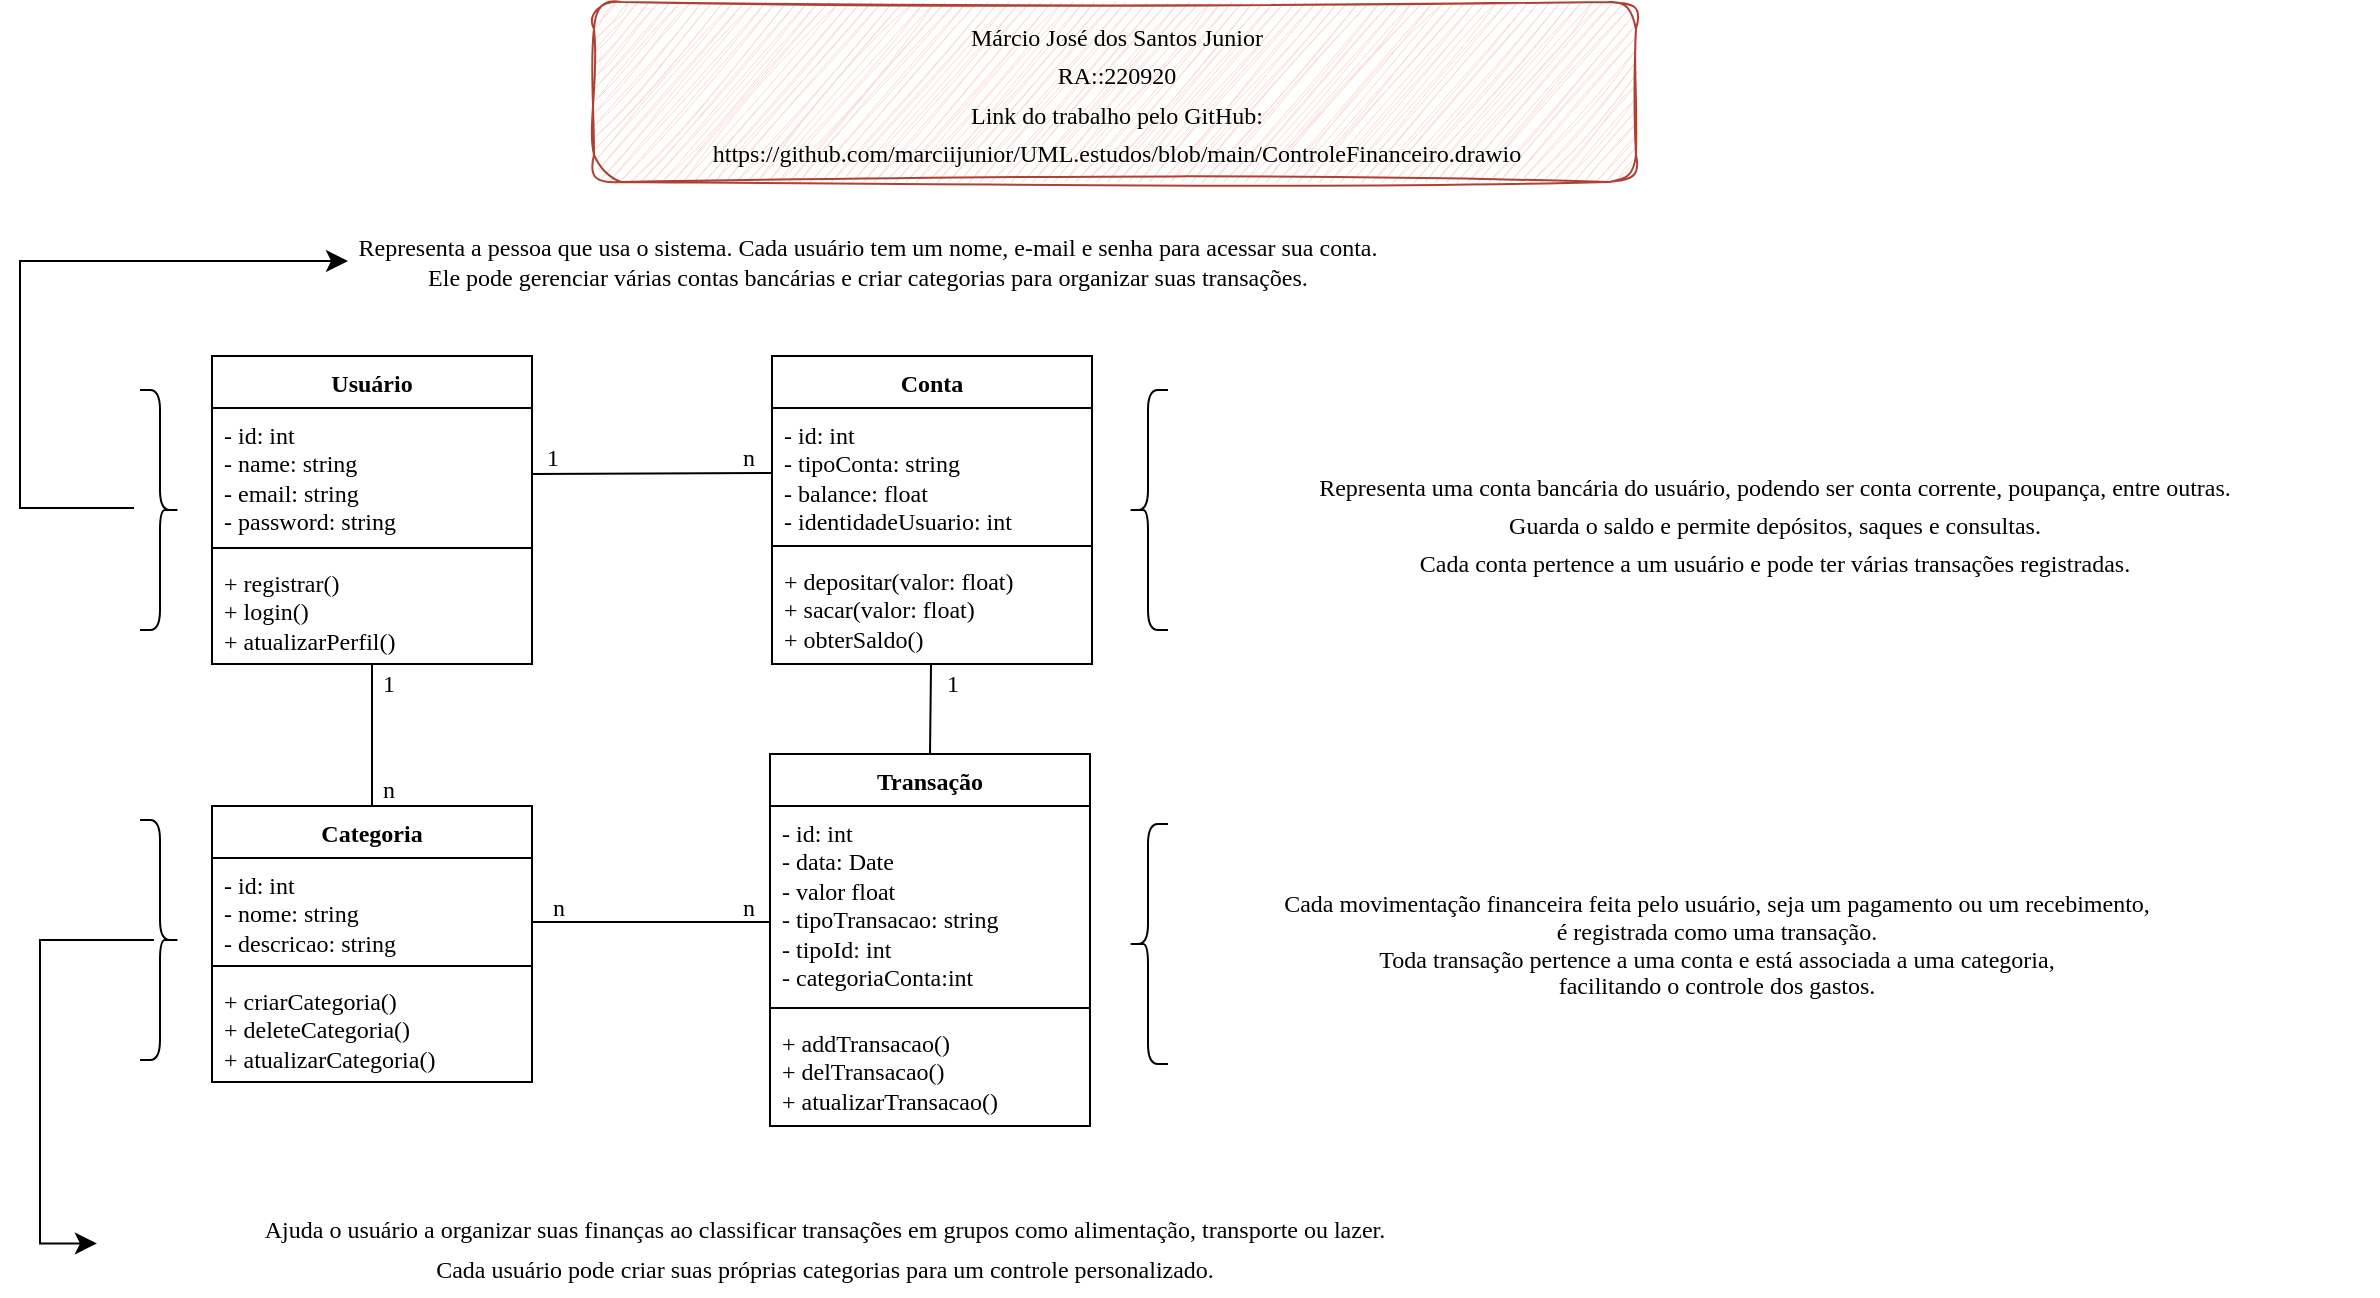 <mxfile version="26.2.4">
  <diagram name="Página-1" id="PDsGdEErVvbZMiDO9IGA">
    <mxGraphModel dx="2159" dy="1494" grid="0" gridSize="10" guides="1" tooltips="1" connect="1" arrows="1" fold="1" page="0" pageScale="1" pageWidth="827" pageHeight="1169" math="0" shadow="0">
      <root>
        <mxCell id="0" />
        <mxCell id="1" parent="0" />
        <mxCell id="iGtVHumseN7Qcksza_Og-1" value="Usuário" style="swimlane;fontStyle=1;align=center;verticalAlign=top;childLayout=stackLayout;horizontal=1;startSize=26;horizontalStack=0;resizeParent=1;resizeParentMax=0;resizeLast=0;collapsible=1;marginBottom=0;whiteSpace=wrap;html=1;fontFamily=Verdana;" vertex="1" parent="1">
          <mxGeometry x="-80" y="47" width="160" height="154" as="geometry" />
        </mxCell>
        <mxCell id="iGtVHumseN7Qcksza_Og-2" value="- id: int&lt;div&gt;- name: string&lt;/div&gt;&lt;div&gt;- email: string&lt;/div&gt;&lt;div&gt;- password: string&lt;/div&gt;" style="text;strokeColor=none;fillColor=none;align=left;verticalAlign=top;spacingLeft=4;spacingRight=4;overflow=hidden;rotatable=0;points=[[0,0.5],[1,0.5]];portConstraint=eastwest;whiteSpace=wrap;html=1;fontFamily=Verdana;" vertex="1" parent="iGtVHumseN7Qcksza_Og-1">
          <mxGeometry y="26" width="160" height="66" as="geometry" />
        </mxCell>
        <mxCell id="iGtVHumseN7Qcksza_Og-3" value="" style="line;strokeWidth=1;fillColor=none;align=left;verticalAlign=middle;spacingTop=-1;spacingLeft=3;spacingRight=3;rotatable=0;labelPosition=right;points=[];portConstraint=eastwest;strokeColor=inherit;fontFamily=Verdana;" vertex="1" parent="iGtVHumseN7Qcksza_Og-1">
          <mxGeometry y="92" width="160" height="8" as="geometry" />
        </mxCell>
        <mxCell id="iGtVHumseN7Qcksza_Og-4" value="+ registrar()&lt;div&gt;+ login()&lt;/div&gt;&lt;div&gt;+ atualizarPerfil()&lt;/div&gt;" style="text;strokeColor=none;fillColor=none;align=left;verticalAlign=top;spacingLeft=4;spacingRight=4;overflow=hidden;rotatable=0;points=[[0,0.5],[1,0.5]];portConstraint=eastwest;whiteSpace=wrap;html=1;fontFamily=Verdana;" vertex="1" parent="iGtVHumseN7Qcksza_Og-1">
          <mxGeometry y="100" width="160" height="54" as="geometry" />
        </mxCell>
        <mxCell id="iGtVHumseN7Qcksza_Og-9" value="Conta" style="swimlane;fontStyle=1;align=center;verticalAlign=top;childLayout=stackLayout;horizontal=1;startSize=26;horizontalStack=0;resizeParent=1;resizeParentMax=0;resizeLast=0;collapsible=1;marginBottom=0;whiteSpace=wrap;html=1;fontFamily=Verdana;" vertex="1" parent="1">
          <mxGeometry x="200" y="47" width="160" height="154" as="geometry" />
        </mxCell>
        <mxCell id="iGtVHumseN7Qcksza_Og-10" value="- id: int&lt;div&gt;- tipoConta: string&lt;/div&gt;&lt;div&gt;- balance: float&lt;/div&gt;&lt;div&gt;- identidadeUsuario: int&lt;/div&gt;" style="text;strokeColor=none;fillColor=none;align=left;verticalAlign=top;spacingLeft=4;spacingRight=4;overflow=hidden;rotatable=0;points=[[0,0.5],[1,0.5]];portConstraint=eastwest;whiteSpace=wrap;html=1;fontFamily=Verdana;" vertex="1" parent="iGtVHumseN7Qcksza_Og-9">
          <mxGeometry y="26" width="160" height="65" as="geometry" />
        </mxCell>
        <mxCell id="iGtVHumseN7Qcksza_Og-11" value="" style="line;strokeWidth=1;fillColor=none;align=left;verticalAlign=middle;spacingTop=-1;spacingLeft=3;spacingRight=3;rotatable=0;labelPosition=right;points=[];portConstraint=eastwest;strokeColor=inherit;fontFamily=Verdana;" vertex="1" parent="iGtVHumseN7Qcksza_Og-9">
          <mxGeometry y="91" width="160" height="8" as="geometry" />
        </mxCell>
        <mxCell id="iGtVHumseN7Qcksza_Og-12" value="+ depositar(valor: float)&lt;div&gt;+ sacar(valor: float)&lt;/div&gt;&lt;div&gt;+ obterSaldo()&lt;/div&gt;" style="text;strokeColor=none;fillColor=none;align=left;verticalAlign=top;spacingLeft=4;spacingRight=4;overflow=hidden;rotatable=0;points=[[0,0.5],[1,0.5]];portConstraint=eastwest;whiteSpace=wrap;html=1;fontFamily=Verdana;" vertex="1" parent="iGtVHumseN7Qcksza_Og-9">
          <mxGeometry y="99" width="160" height="55" as="geometry" />
        </mxCell>
        <mxCell id="iGtVHumseN7Qcksza_Og-17" value="Transação" style="swimlane;fontStyle=1;align=center;verticalAlign=top;childLayout=stackLayout;horizontal=1;startSize=26;horizontalStack=0;resizeParent=1;resizeParentMax=0;resizeLast=0;collapsible=1;marginBottom=0;whiteSpace=wrap;html=1;fontFamily=Verdana;" vertex="1" parent="1">
          <mxGeometry x="199" y="246" width="160" height="186" as="geometry" />
        </mxCell>
        <mxCell id="iGtVHumseN7Qcksza_Og-18" value="- id: int&lt;div&gt;- data: Date&lt;/div&gt;&lt;div&gt;- valor float&lt;/div&gt;&lt;div&gt;- tipoTransacao&lt;span style=&quot;background-color: transparent; color: light-dark(rgb(0, 0, 0), rgb(255, 255, 255));&quot;&gt;: string&lt;/span&gt;&lt;/div&gt;&lt;div&gt;- tipoId: int&lt;/div&gt;&lt;div&gt;&lt;span style=&quot;background-color: transparent; color: light-dark(rgb(0, 0, 0), rgb(255, 255, 255));&quot;&gt;- categoriaConta:int&lt;/span&gt;&lt;/div&gt;&lt;div&gt;&lt;br&gt;&lt;/div&gt;" style="text;strokeColor=none;fillColor=none;align=left;verticalAlign=top;spacingLeft=4;spacingRight=4;overflow=hidden;rotatable=0;points=[[0,0.5],[1,0.5]];portConstraint=eastwest;whiteSpace=wrap;html=1;fontFamily=Verdana;" vertex="1" parent="iGtVHumseN7Qcksza_Og-17">
          <mxGeometry y="26" width="160" height="97" as="geometry" />
        </mxCell>
        <mxCell id="iGtVHumseN7Qcksza_Og-19" value="" style="line;strokeWidth=1;fillColor=none;align=left;verticalAlign=middle;spacingTop=-1;spacingLeft=3;spacingRight=3;rotatable=0;labelPosition=right;points=[];portConstraint=eastwest;strokeColor=inherit;fontFamily=Verdana;" vertex="1" parent="iGtVHumseN7Qcksza_Og-17">
          <mxGeometry y="123" width="160" height="8" as="geometry" />
        </mxCell>
        <mxCell id="iGtVHumseN7Qcksza_Og-20" value="+ addTransacao()&lt;div&gt;+ delTransacao()&lt;/div&gt;&lt;div&gt;+ atualizarTransacao()&lt;/div&gt;" style="text;strokeColor=none;fillColor=none;align=left;verticalAlign=top;spacingLeft=4;spacingRight=4;overflow=hidden;rotatable=0;points=[[0,0.5],[1,0.5]];portConstraint=eastwest;whiteSpace=wrap;html=1;fontFamily=Verdana;" vertex="1" parent="iGtVHumseN7Qcksza_Og-17">
          <mxGeometry y="131" width="160" height="55" as="geometry" />
        </mxCell>
        <mxCell id="iGtVHumseN7Qcksza_Og-23" value="Categoria" style="swimlane;fontStyle=1;align=center;verticalAlign=top;childLayout=stackLayout;horizontal=1;startSize=26;horizontalStack=0;resizeParent=1;resizeParentMax=0;resizeLast=0;collapsible=1;marginBottom=0;whiteSpace=wrap;html=1;fontFamily=Verdana;" vertex="1" parent="1">
          <mxGeometry x="-80" y="272" width="160" height="138" as="geometry" />
        </mxCell>
        <mxCell id="iGtVHumseN7Qcksza_Og-24" value="- id: int&lt;div&gt;- nome: string&lt;/div&gt;&lt;div&gt;- descricao: string&lt;/div&gt;" style="text;strokeColor=none;fillColor=none;align=left;verticalAlign=top;spacingLeft=4;spacingRight=4;overflow=hidden;rotatable=0;points=[[0,0.5],[1,0.5]];portConstraint=eastwest;whiteSpace=wrap;html=1;fontFamily=Verdana;" vertex="1" parent="iGtVHumseN7Qcksza_Og-23">
          <mxGeometry y="26" width="160" height="50" as="geometry" />
        </mxCell>
        <mxCell id="iGtVHumseN7Qcksza_Og-25" value="" style="line;strokeWidth=1;fillColor=none;align=left;verticalAlign=middle;spacingTop=-1;spacingLeft=3;spacingRight=3;rotatable=0;labelPosition=right;points=[];portConstraint=eastwest;strokeColor=inherit;fontFamily=Verdana;" vertex="1" parent="iGtVHumseN7Qcksza_Og-23">
          <mxGeometry y="76" width="160" height="8" as="geometry" />
        </mxCell>
        <mxCell id="iGtVHumseN7Qcksza_Og-26" value="+ criarCategoria()&lt;div&gt;+ deleteCategoria()&lt;/div&gt;&lt;div&gt;+ atualizarCategoria()&lt;/div&gt;" style="text;strokeColor=none;fillColor=none;align=left;verticalAlign=top;spacingLeft=4;spacingRight=4;overflow=hidden;rotatable=0;points=[[0,0.5],[1,0.5]];portConstraint=eastwest;whiteSpace=wrap;html=1;fontFamily=Verdana;" vertex="1" parent="iGtVHumseN7Qcksza_Og-23">
          <mxGeometry y="84" width="160" height="54" as="geometry" />
        </mxCell>
        <mxCell id="iGtVHumseN7Qcksza_Og-28" value="" style="line;strokeWidth=1;rotatable=0;dashed=0;labelPosition=right;align=left;verticalAlign=middle;spacingTop=0;spacingLeft=6;points=[];portConstraint=eastwest;fontFamily=Verdana;" vertex="1" parent="1">
          <mxGeometry x="80" y="325" width="119" height="10" as="geometry" />
        </mxCell>
        <mxCell id="iGtVHumseN7Qcksza_Og-32" value="" style="line;strokeWidth=1;direction=south;html=1;fontFamily=Verdana;" vertex="1" parent="1">
          <mxGeometry x="-5" y="201" width="10" height="71" as="geometry" />
        </mxCell>
        <mxCell id="iGtVHumseN7Qcksza_Og-37" style="edgeStyle=none;curved=1;rounded=0;orthogonalLoop=1;jettySize=auto;html=1;exitX=1;exitY=0.5;exitDx=0;exitDy=0;entryX=0;entryY=0.5;entryDx=0;entryDy=0;fontSize=12;startSize=8;endSize=8;endArrow=none;startFill=0;fontFamily=Verdana;" edge="1" parent="1" source="iGtVHumseN7Qcksza_Og-2" target="iGtVHumseN7Qcksza_Og-10">
          <mxGeometry relative="1" as="geometry" />
        </mxCell>
        <mxCell id="iGtVHumseN7Qcksza_Og-38" style="edgeStyle=none;curved=1;rounded=0;orthogonalLoop=1;jettySize=auto;html=1;exitX=0.5;exitY=0;exitDx=0;exitDy=0;entryX=0.497;entryY=0.995;entryDx=0;entryDy=0;entryPerimeter=0;fontSize=12;startSize=8;endSize=8;endArrow=none;startFill=0;fontFamily=Verdana;" edge="1" parent="1" source="iGtVHumseN7Qcksza_Og-17" target="iGtVHumseN7Qcksza_Og-12">
          <mxGeometry relative="1" as="geometry" />
        </mxCell>
        <mxCell id="iGtVHumseN7Qcksza_Og-41" value="1" style="text;html=1;align=center;verticalAlign=top;resizable=0;points=[];autosize=1;strokeColor=none;fillColor=none;fontSize=12;fontFamily=Verdana;" vertex="1" parent="1">
          <mxGeometry x="-5" y="197" width="26" height="26" as="geometry" />
        </mxCell>
        <mxCell id="iGtVHumseN7Qcksza_Og-42" value="n" style="text;html=1;align=center;verticalAlign=top;resizable=0;points=[];autosize=1;strokeColor=none;fillColor=none;fontSize=12;fontFamily=Verdana;" vertex="1" parent="1">
          <mxGeometry x="-5" y="250" width="26" height="26" as="geometry" />
        </mxCell>
        <mxCell id="iGtVHumseN7Qcksza_Og-43" value="n" style="text;html=1;align=center;verticalAlign=top;resizable=0;points=[];autosize=1;strokeColor=none;fillColor=none;fontSize=12;fontFamily=Verdana;" vertex="1" parent="1">
          <mxGeometry x="80" y="309" width="26" height="26" as="geometry" />
        </mxCell>
        <mxCell id="iGtVHumseN7Qcksza_Og-44" value="n" style="text;html=1;align=center;verticalAlign=top;resizable=0;points=[];autosize=1;strokeColor=none;fillColor=none;fontSize=12;fontFamily=Verdana;" vertex="1" parent="1">
          <mxGeometry x="175" y="309" width="26" height="26" as="geometry" />
        </mxCell>
        <mxCell id="iGtVHumseN7Qcksza_Og-45" value="n" style="text;html=1;align=center;verticalAlign=top;resizable=0;points=[];autosize=1;strokeColor=none;fillColor=none;fontSize=12;fontFamily=Verdana;" vertex="1" parent="1">
          <mxGeometry x="175" y="84" width="26" height="26" as="geometry" />
        </mxCell>
        <mxCell id="iGtVHumseN7Qcksza_Og-46" value="1" style="text;html=1;align=center;verticalAlign=top;resizable=0;points=[];autosize=1;strokeColor=none;fillColor=none;fontSize=12;fontFamily=Verdana;" vertex="1" parent="1">
          <mxGeometry x="77" y="84" width="26" height="26" as="geometry" />
        </mxCell>
        <mxCell id="iGtVHumseN7Qcksza_Og-47" value="1" style="text;html=1;align=center;verticalAlign=top;resizable=0;points=[];autosize=1;strokeColor=none;fillColor=none;fontSize=12;fontFamily=Verdana;" vertex="1" parent="1">
          <mxGeometry x="277" y="197" width="26" height="26" as="geometry" />
        </mxCell>
        <mxCell id="iGtVHumseN7Qcksza_Og-56" value="Representa a pessoa que usa o sistema. Cada usuário tem um nome, e-mail e senha para acessar sua conta. Ele pode gerenciar várias contas bancárias e criar categorias para organizar suas transações." style="text;strokeColor=none;fillColor=none;html=1;align=center;verticalAlign=middle;whiteSpace=wrap;rounded=0;fontSize=12;fontFamily=Verdana;" vertex="1" parent="1">
          <mxGeometry x="-12" y="-35" width="520" height="69" as="geometry" />
        </mxCell>
        <mxCell id="iGtVHumseN7Qcksza_Og-71" value="" style="edgeStyle=elbowEdgeStyle;elbow=horizontal;endArrow=classic;html=1;curved=0;rounded=0;endSize=8;startSize=8;fontSize=12;fontFamily=Verdana;" edge="1" parent="1" target="iGtVHumseN7Qcksza_Og-56">
          <mxGeometry width="50" height="50" relative="1" as="geometry">
            <mxPoint x="-119" y="123" as="sourcePoint" />
            <mxPoint x="-88" y="61" as="targetPoint" />
            <Array as="points">
              <mxPoint x="-176" y="40" />
            </Array>
          </mxGeometry>
        </mxCell>
        <mxCell id="iGtVHumseN7Qcksza_Og-72" value="" style="shape=curlyBracket;whiteSpace=wrap;html=1;rounded=1;flipH=1;labelPosition=right;verticalLabelPosition=middle;align=left;verticalAlign=middle;fontFamily=Verdana;" vertex="1" parent="1">
          <mxGeometry x="-116" y="64" width="20" height="120" as="geometry" />
        </mxCell>
        <mxCell id="iGtVHumseN7Qcksza_Og-76" value="" style="shape=curlyBracket;whiteSpace=wrap;html=1;rounded=1;labelPosition=left;verticalLabelPosition=middle;align=right;verticalAlign=middle;fontFamily=Verdana;" vertex="1" parent="1">
          <mxGeometry x="378" y="64" width="20" height="120" as="geometry" />
        </mxCell>
        <mxCell id="iGtVHumseN7Qcksza_Og-79" value="&lt;font style=&quot;font-size: 12px;&quot;&gt;Representa uma conta bancária do usuário, podendo ser conta corrente, poupança, entre outras.&lt;/font&gt;&lt;div&gt;&lt;font style=&quot;font-size: 12px;&quot;&gt;Guarda o saldo e permite depósitos, saques e consultas.&lt;/font&gt;&lt;/div&gt;&lt;div&gt;&lt;font style=&quot;font-size: 12px;&quot;&gt;Cada conta pertence a um usuário e pode ter várias transações registradas.&lt;/font&gt;&lt;/div&gt;" style="text;html=1;align=center;verticalAlign=middle;resizable=0;points=[];autosize=1;strokeColor=none;fillColor=none;fontSize=16;fontFamily=Verdana;" vertex="1" parent="1">
          <mxGeometry x="398" y="95" width="605" height="70" as="geometry" />
        </mxCell>
        <mxCell id="iGtVHumseN7Qcksza_Og-81" value="" style="shape=curlyBracket;whiteSpace=wrap;html=1;rounded=1;labelPosition=left;verticalLabelPosition=middle;align=right;verticalAlign=middle;fontFamily=Verdana;" vertex="1" parent="1">
          <mxGeometry x="378" y="281" width="20" height="120" as="geometry" />
        </mxCell>
        <mxCell id="iGtVHumseN7Qcksza_Og-82" value="&lt;div style=&quot;line-height: 80%;&quot;&gt;&lt;font style=&quot;font-size: 12px;&quot;&gt;Cada movimentação financeira feita pelo usuário, seja um pagamento ou um recebimento,&lt;/font&gt;&lt;/div&gt;&lt;div style=&quot;line-height: 80%;&quot;&gt;&lt;font style=&quot;font-size: 12px;&quot;&gt;é registrada como uma transação.&lt;/font&gt;&lt;/div&gt;&lt;div style=&quot;line-height: 80%;&quot;&gt;&lt;font style=&quot;font-size: 12px;&quot;&gt;Toda transação pertence a uma conta e está associada a uma categoria,&lt;/font&gt;&lt;/div&gt;&lt;div style=&quot;line-height: 80%;&quot;&gt;&lt;font style=&quot;font-size: 12px;&quot;&gt;facilitando o controle dos gastos.&lt;/font&gt;&lt;/div&gt;" style="text;html=1;align=center;verticalAlign=middle;resizable=0;points=[];autosize=1;strokeColor=none;fillColor=none;fontSize=16;fontFamily=Verdana;" vertex="1" parent="1">
          <mxGeometry x="388" y="305.5" width="567" height="71" as="geometry" />
        </mxCell>
        <mxCell id="iGtVHumseN7Qcksza_Og-83" value="" style="shape=curlyBracket;whiteSpace=wrap;html=1;rounded=1;flipH=1;labelPosition=right;verticalLabelPosition=middle;align=left;verticalAlign=middle;fontFamily=Verdana;" vertex="1" parent="1">
          <mxGeometry x="-116" y="279" width="20" height="120" as="geometry" />
        </mxCell>
        <mxCell id="iGtVHumseN7Qcksza_Og-84" value="&lt;font style=&quot;font-size: 12px;&quot;&gt;Ajuda o usuário a organizar suas finanças ao classificar transações em grupos como alimentação, transporte ou lazer.&lt;/font&gt;&lt;div&gt;&lt;font style=&quot;font-size: 12px;&quot;&gt;Cada usuário pode criar suas próprias categorias para um controle personalizado.&lt;/font&gt;&lt;/div&gt;" style="text;html=1;align=center;verticalAlign=middle;resizable=0;points=[];autosize=1;strokeColor=none;fillColor=none;fontSize=16;fontFamily=Verdana;" vertex="1" parent="1">
          <mxGeometry x="-139" y="466" width="729" height="51" as="geometry" />
        </mxCell>
        <mxCell id="iGtVHumseN7Qcksza_Og-85" value="" style="edgeStyle=elbowEdgeStyle;elbow=horizontal;endArrow=classic;html=1;curved=0;rounded=0;endSize=8;startSize=8;fontSize=12;entryX=0.002;entryY=0.485;entryDx=0;entryDy=0;entryPerimeter=0;fontFamily=Verdana;" edge="1" parent="1" target="iGtVHumseN7Qcksza_Og-84">
          <mxGeometry width="50" height="50" relative="1" as="geometry">
            <mxPoint x="-109" y="339" as="sourcePoint" />
            <mxPoint x="-25" y="210" as="targetPoint" />
            <Array as="points">
              <mxPoint x="-166" y="256" />
            </Array>
          </mxGeometry>
        </mxCell>
        <mxCell id="iGtVHumseN7Qcksza_Og-86" value="&lt;font style=&quot;font-size: 12px;&quot;&gt;Márcio José dos Santos Junior&lt;/font&gt;&lt;div&gt;&lt;font style=&quot;font-size: 12px;&quot;&gt;RA::220920&lt;/font&gt;&lt;/div&gt;&lt;div&gt;&lt;font style=&quot;font-size: 12px;&quot;&gt;Link do trabalho pelo GitHub:&lt;/font&gt;&lt;/div&gt;&lt;div&gt;&lt;font style=&quot;&quot;&gt;&lt;span style=&quot;font-size: 12px;&quot;&gt;https://github.com/marciijunior/UML.estudos/blob/main/ControleFinanceiro.drawio&lt;/span&gt;&lt;/font&gt;&lt;/div&gt;" style="text;html=1;align=center;verticalAlign=middle;resizable=0;points=[];autosize=1;fontSize=16;sketch=1;curveFitting=1;jiggle=2;rounded=1;fillColor=#fad9d5;strokeColor=#ae4132;fontFamily=Verdana;" vertex="1" parent="1">
          <mxGeometry x="111" y="-130" width="521" height="90" as="geometry" />
        </mxCell>
      </root>
    </mxGraphModel>
  </diagram>
</mxfile>
